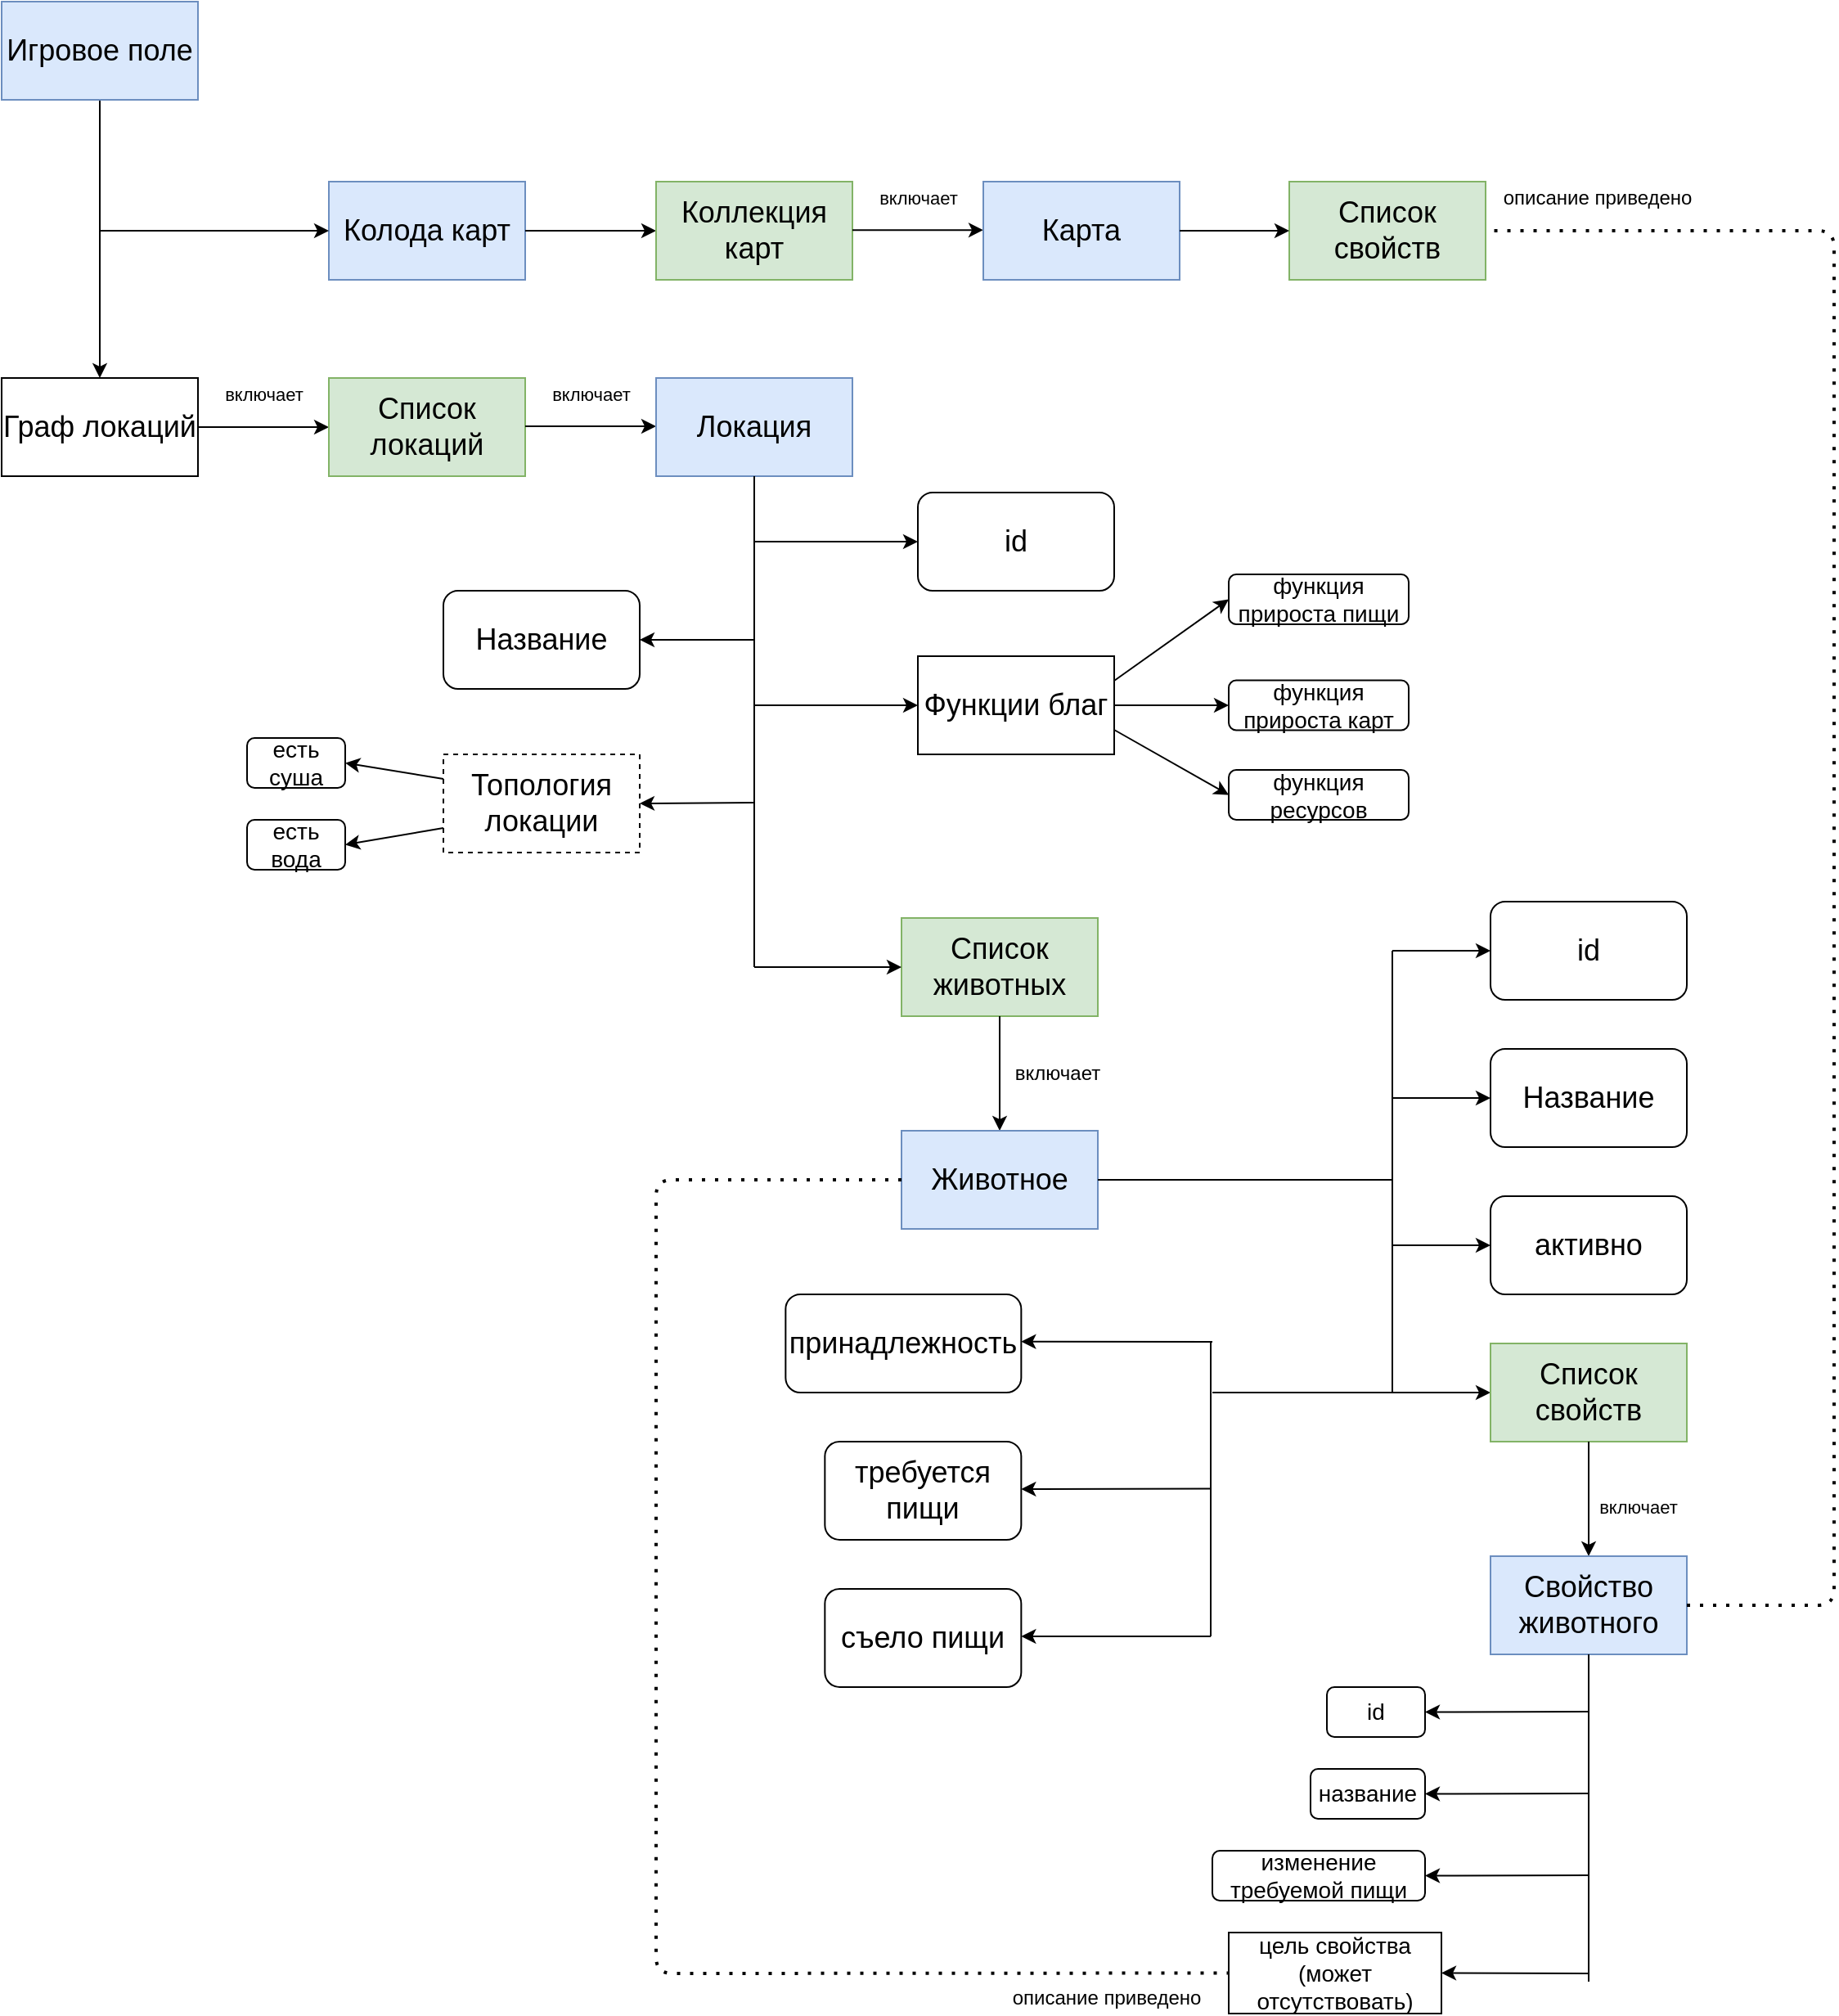 <mxfile version="14.4.3" type="device"><diagram id="6wtYw5HtZqgbz1_ETLnZ" name="Страница 1"><mxGraphModel dx="1038" dy="1776" grid="1" gridSize="10" guides="1" tooltips="1" connect="1" arrows="1" fold="1" page="1" pageScale="1" pageWidth="827" pageHeight="1169" math="0" shadow="0"><root><mxCell id="0"/><mxCell id="1" parent="0"/><mxCell id="0WLhbKc92ET2SPhskV_l-2" style="edgeStyle=orthogonalEdgeStyle;rounded=0;orthogonalLoop=1;jettySize=auto;html=1;exitX=0.5;exitY=1;exitDx=0;exitDy=0;entryX=0.5;entryY=0;entryDx=0;entryDy=0;" parent="1" source="0WLhbKc92ET2SPhskV_l-1" target="0WLhbKc92ET2SPhskV_l-4" edge="1"><mxGeometry relative="1" as="geometry"><mxPoint x="100" y="130" as="targetPoint"/></mxGeometry></mxCell><mxCell id="0WLhbKc92ET2SPhskV_l-1" value="&lt;font style=&quot;font-size: 18px&quot;&gt;Игровое поле&lt;/font&gt;" style="rounded=0;whiteSpace=wrap;html=1;fillColor=#dae8fc;strokeColor=#6c8ebf;" parent="1" vertex="1"><mxGeometry x="40" y="-70" width="120" height="60" as="geometry"/></mxCell><mxCell id="0WLhbKc92ET2SPhskV_l-4" value="&lt;font style=&quot;font-size: 18px&quot;&gt;Граф локаций&lt;/font&gt;" style="rounded=0;whiteSpace=wrap;html=1;" parent="1" vertex="1"><mxGeometry x="40" y="160" width="120" height="60" as="geometry"/></mxCell><mxCell id="0WLhbKc92ET2SPhskV_l-5" value="включает" style="endArrow=classic;html=1;exitX=1;exitY=0.5;exitDx=0;exitDy=0;" parent="1" source="0WLhbKc92ET2SPhskV_l-4" edge="1"><mxGeometry y="20" width="50" height="50" relative="1" as="geometry"><mxPoint x="380" y="220" as="sourcePoint"/><mxPoint x="240" y="190" as="targetPoint"/><mxPoint as="offset"/></mxGeometry></mxCell><mxCell id="0WLhbKc92ET2SPhskV_l-6" value="&lt;font style=&quot;font-size: 18px&quot;&gt;Список локаций&lt;/font&gt;" style="rounded=0;whiteSpace=wrap;html=1;fillColor=#d5e8d4;strokeColor=#82b366;" parent="1" vertex="1"><mxGeometry x="240" y="160" width="120" height="60" as="geometry"/></mxCell><mxCell id="0WLhbKc92ET2SPhskV_l-8" value="включает" style="endArrow=classic;html=1;exitX=1;exitY=0.5;exitDx=0;exitDy=0;" parent="1" edge="1"><mxGeometry y="20" width="50" height="50" relative="1" as="geometry"><mxPoint x="360" y="189.5" as="sourcePoint"/><mxPoint x="440" y="189.5" as="targetPoint"/><mxPoint as="offset"/></mxGeometry></mxCell><mxCell id="0WLhbKc92ET2SPhskV_l-10" value="&lt;font style=&quot;font-size: 18px&quot;&gt;Локация&lt;/font&gt;" style="rounded=0;whiteSpace=wrap;html=1;fillColor=#dae8fc;strokeColor=#6c8ebf;" parent="1" vertex="1"><mxGeometry x="440" y="160" width="120" height="60" as="geometry"/></mxCell><mxCell id="0WLhbKc92ET2SPhskV_l-11" value="" style="endArrow=none;html=1;strokeColor=#000000;entryX=0.5;entryY=1;entryDx=0;entryDy=0;" parent="1" target="0WLhbKc92ET2SPhskV_l-10" edge="1"><mxGeometry width="50" height="50" relative="1" as="geometry"><mxPoint x="500" y="520" as="sourcePoint"/><mxPoint x="430" y="180" as="targetPoint"/></mxGeometry></mxCell><mxCell id="0WLhbKc92ET2SPhskV_l-12" value="" style="endArrow=classic;html=1;" parent="1" edge="1"><mxGeometry width="50" height="50" relative="1" as="geometry"><mxPoint x="500" y="320" as="sourcePoint"/><mxPoint x="430" y="320" as="targetPoint"/></mxGeometry></mxCell><mxCell id="0WLhbKc92ET2SPhskV_l-14" value="&lt;font style=&quot;font-size: 18px&quot;&gt;Название&lt;/font&gt;" style="rounded=1;whiteSpace=wrap;html=1;" parent="1" vertex="1"><mxGeometry x="310" y="290" width="120" height="60" as="geometry"/></mxCell><mxCell id="0WLhbKc92ET2SPhskV_l-15" value="&lt;font style=&quot;font-size: 18px&quot;&gt;Топология локации&lt;/font&gt;" style="rounded=0;whiteSpace=wrap;html=1;glass=0;dashed=1;" parent="1" vertex="1"><mxGeometry x="310" y="390" width="120" height="60" as="geometry"/></mxCell><mxCell id="0WLhbKc92ET2SPhskV_l-16" value="" style="endArrow=classic;html=1;entryX=1;entryY=0.5;entryDx=0;entryDy=0;" parent="1" target="0WLhbKc92ET2SPhskV_l-15" edge="1"><mxGeometry width="50" height="50" relative="1" as="geometry"><mxPoint x="500" y="419.5" as="sourcePoint"/><mxPoint x="430" y="419.5" as="targetPoint"/></mxGeometry></mxCell><mxCell id="0WLhbKc92ET2SPhskV_l-17" value="&lt;font style=&quot;font-size: 14px&quot;&gt;есть суша&lt;/font&gt;" style="rounded=1;whiteSpace=wrap;html=1;" parent="1" vertex="1"><mxGeometry x="190" y="380" width="60" height="30.5" as="geometry"/></mxCell><mxCell id="0WLhbKc92ET2SPhskV_l-18" value="&lt;font style=&quot;font-size: 14px&quot;&gt;есть вода&lt;/font&gt;" style="rounded=1;whiteSpace=wrap;html=1;" parent="1" vertex="1"><mxGeometry x="190" y="430" width="60" height="30.5" as="geometry"/></mxCell><mxCell id="0WLhbKc92ET2SPhskV_l-20" value="" style="endArrow=classic;html=1;entryX=1;entryY=0.5;entryDx=0;entryDy=0;exitX=0;exitY=0.25;exitDx=0;exitDy=0;" parent="1" source="0WLhbKc92ET2SPhskV_l-15" target="0WLhbKc92ET2SPhskV_l-17" edge="1"><mxGeometry width="50" height="50" relative="1" as="geometry"><mxPoint x="510" y="429.5" as="sourcePoint"/><mxPoint x="440" y="430" as="targetPoint"/></mxGeometry></mxCell><mxCell id="0WLhbKc92ET2SPhskV_l-21" value="" style="endArrow=classic;html=1;entryX=1;entryY=0.5;entryDx=0;entryDy=0;exitX=0;exitY=0.75;exitDx=0;exitDy=0;" parent="1" source="0WLhbKc92ET2SPhskV_l-15" target="0WLhbKc92ET2SPhskV_l-18" edge="1"><mxGeometry width="50" height="50" relative="1" as="geometry"><mxPoint x="320" y="415" as="sourcePoint"/><mxPoint x="260" y="405.25" as="targetPoint"/></mxGeometry></mxCell><mxCell id="0WLhbKc92ET2SPhskV_l-24" value="&lt;font style=&quot;font-size: 18px&quot;&gt;Функции благ&lt;/font&gt;" style="rounded=0;whiteSpace=wrap;html=1;glass=0;" parent="1" vertex="1"><mxGeometry x="600" y="330" width="120" height="60" as="geometry"/></mxCell><mxCell id="0WLhbKc92ET2SPhskV_l-25" value="&lt;font style=&quot;font-size: 14px&quot;&gt;функция прироста пищи&lt;/font&gt;" style="rounded=1;whiteSpace=wrap;html=1;" parent="1" vertex="1"><mxGeometry x="790" y="280" width="110" height="30.5" as="geometry"/></mxCell><mxCell id="0WLhbKc92ET2SPhskV_l-27" value="&lt;font style=&quot;font-size: 14px&quot;&gt;функция прироста карт&lt;/font&gt;" style="rounded=1;whiteSpace=wrap;html=1;" parent="1" vertex="1"><mxGeometry x="790" y="344.75" width="110" height="30.5" as="geometry"/></mxCell><mxCell id="0WLhbKc92ET2SPhskV_l-28" value="&lt;font style=&quot;font-size: 14px&quot;&gt;функция ресурсов&lt;/font&gt;" style="rounded=1;whiteSpace=wrap;html=1;" parent="1" vertex="1"><mxGeometry x="790" y="399.5" width="110" height="30.5" as="geometry"/></mxCell><mxCell id="0WLhbKc92ET2SPhskV_l-29" value="" style="endArrow=classic;html=1;exitX=1;exitY=0.25;exitDx=0;exitDy=0;entryX=0;entryY=0.5;entryDx=0;entryDy=0;" parent="1" source="0WLhbKc92ET2SPhskV_l-24" target="0WLhbKc92ET2SPhskV_l-25" edge="1"><mxGeometry width="50" height="50" relative="1" as="geometry"><mxPoint x="410" y="420" as="sourcePoint"/><mxPoint x="460" y="370" as="targetPoint"/></mxGeometry></mxCell><mxCell id="0WLhbKc92ET2SPhskV_l-30" value="" style="endArrow=classic;html=1;exitX=1;exitY=0.5;exitDx=0;exitDy=0;entryX=0;entryY=0.5;entryDx=0;entryDy=0;" parent="1" source="0WLhbKc92ET2SPhskV_l-24" target="0WLhbKc92ET2SPhskV_l-27" edge="1"><mxGeometry width="50" height="50" relative="1" as="geometry"><mxPoint x="720" y="360.25" as="sourcePoint"/><mxPoint x="770" y="310.5" as="targetPoint"/></mxGeometry></mxCell><mxCell id="0WLhbKc92ET2SPhskV_l-31" value="" style="endArrow=classic;html=1;exitX=1;exitY=0.75;exitDx=0;exitDy=0;entryX=0;entryY=0.5;entryDx=0;entryDy=0;" parent="1" source="0WLhbKc92ET2SPhskV_l-24" target="0WLhbKc92ET2SPhskV_l-28" edge="1"><mxGeometry width="50" height="50" relative="1" as="geometry"><mxPoint x="740" y="365" as="sourcePoint"/><mxPoint x="790" y="315.25" as="targetPoint"/></mxGeometry></mxCell><mxCell id="0WLhbKc92ET2SPhskV_l-32" value="" style="endArrow=classic;html=1;entryX=0;entryY=0.5;entryDx=0;entryDy=0;" parent="1" target="0WLhbKc92ET2SPhskV_l-24" edge="1"><mxGeometry width="50" height="50" relative="1" as="geometry"><mxPoint x="500" y="360" as="sourcePoint"/><mxPoint x="460" y="370" as="targetPoint"/></mxGeometry></mxCell><mxCell id="0WLhbKc92ET2SPhskV_l-33" value="&lt;font style=&quot;font-size: 18px&quot;&gt;Список животных&lt;/font&gt;" style="rounded=0;whiteSpace=wrap;html=1;fillColor=#d5e8d4;strokeColor=#82b366;" parent="1" vertex="1"><mxGeometry x="590" y="490" width="120" height="60" as="geometry"/></mxCell><mxCell id="0WLhbKc92ET2SPhskV_l-34" value="" style="endArrow=classic;html=1;entryX=0;entryY=0.5;entryDx=0;entryDy=0;" parent="1" target="0WLhbKc92ET2SPhskV_l-33" edge="1"><mxGeometry width="50" height="50" relative="1" as="geometry"><mxPoint x="500" y="520" as="sourcePoint"/><mxPoint x="450" y="380" as="targetPoint"/></mxGeometry></mxCell><mxCell id="0WLhbKc92ET2SPhskV_l-35" value="" style="endArrow=classic;html=1;exitX=0.5;exitY=1;exitDx=0;exitDy=0;" parent="1" source="0WLhbKc92ET2SPhskV_l-33" edge="1"><mxGeometry width="50" height="50" relative="1" as="geometry"><mxPoint x="410" y="620" as="sourcePoint"/><mxPoint x="650" y="620" as="targetPoint"/></mxGeometry></mxCell><mxCell id="0WLhbKc92ET2SPhskV_l-36" value="включает" style="text;html=1;align=center;verticalAlign=middle;resizable=0;points=[];autosize=1;" parent="1" vertex="1"><mxGeometry x="650" y="575" width="70" height="20" as="geometry"/></mxCell><mxCell id="0WLhbKc92ET2SPhskV_l-37" value="&lt;font style=&quot;font-size: 18px&quot;&gt;Животное&lt;/font&gt;" style="rounded=0;whiteSpace=wrap;html=1;fillColor=#dae8fc;strokeColor=#6c8ebf;" parent="1" vertex="1"><mxGeometry x="590" y="620" width="120" height="60" as="geometry"/></mxCell><mxCell id="0WLhbKc92ET2SPhskV_l-38" value="" style="endArrow=none;html=1;rounded=0;" parent="1" edge="1"><mxGeometry width="50" height="50" relative="1" as="geometry"><mxPoint x="710" y="650" as="sourcePoint"/><mxPoint x="890" y="780" as="targetPoint"/><Array as="points"><mxPoint x="890" y="650"/></Array></mxGeometry></mxCell><mxCell id="0WLhbKc92ET2SPhskV_l-39" value="" style="endArrow=classic;html=1;" parent="1" edge="1"><mxGeometry width="50" height="50" relative="1" as="geometry"><mxPoint x="890" y="510" as="sourcePoint"/><mxPoint x="950" y="510" as="targetPoint"/></mxGeometry></mxCell><mxCell id="0WLhbKc92ET2SPhskV_l-40" value="&lt;font style=&quot;font-size: 18px&quot;&gt;id&lt;/font&gt;" style="rounded=1;whiteSpace=wrap;html=1;" parent="1" vertex="1"><mxGeometry x="950" y="480" width="120" height="60" as="geometry"/></mxCell><mxCell id="0WLhbKc92ET2SPhskV_l-41" value="" style="endArrow=classic;html=1;" parent="1" edge="1"><mxGeometry width="50" height="50" relative="1" as="geometry"><mxPoint x="890" y="600" as="sourcePoint"/><mxPoint x="950" y="600" as="targetPoint"/></mxGeometry></mxCell><mxCell id="0WLhbKc92ET2SPhskV_l-42" value="&lt;font style=&quot;font-size: 18px&quot;&gt;Название&lt;/font&gt;" style="rounded=1;whiteSpace=wrap;html=1;" parent="1" vertex="1"><mxGeometry x="950" y="570" width="120" height="60" as="geometry"/></mxCell><mxCell id="0WLhbKc92ET2SPhskV_l-43" value="" style="endArrow=classic;html=1;" parent="1" edge="1"><mxGeometry width="50" height="50" relative="1" as="geometry"><mxPoint x="890" y="690" as="sourcePoint"/><mxPoint x="950" y="690" as="targetPoint"/></mxGeometry></mxCell><mxCell id="0WLhbKc92ET2SPhskV_l-44" value="&lt;font style=&quot;font-size: 18px&quot;&gt;активно&lt;/font&gt;" style="rounded=1;whiteSpace=wrap;html=1;" parent="1" vertex="1"><mxGeometry x="950" y="660" width="120" height="60" as="geometry"/></mxCell><mxCell id="0WLhbKc92ET2SPhskV_l-45" value="" style="endArrow=classic;html=1;" parent="1" edge="1"><mxGeometry width="50" height="50" relative="1" as="geometry"><mxPoint x="890" y="780" as="sourcePoint"/><mxPoint x="950" y="780" as="targetPoint"/></mxGeometry></mxCell><mxCell id="0WLhbKc92ET2SPhskV_l-46" value="&lt;font style=&quot;font-size: 18px&quot;&gt;Список свойств&lt;/font&gt;" style="rounded=0;whiteSpace=wrap;html=1;fillColor=#d5e8d4;strokeColor=#82b366;" parent="1" vertex="1"><mxGeometry x="950" y="750" width="120" height="60" as="geometry"/></mxCell><mxCell id="0WLhbKc92ET2SPhskV_l-47" value="" style="endArrow=none;html=1;" parent="1" edge="1"><mxGeometry width="50" height="50" relative="1" as="geometry"><mxPoint x="890" y="650" as="sourcePoint"/><mxPoint x="890" y="510" as="targetPoint"/></mxGeometry></mxCell><mxCell id="0WLhbKc92ET2SPhskV_l-48" value="включает" style="endArrow=classic;html=1;exitX=0.5;exitY=1;exitDx=0;exitDy=0;entryX=0.5;entryY=0;entryDx=0;entryDy=0;" parent="1" source="0WLhbKc92ET2SPhskV_l-46" target="0WLhbKc92ET2SPhskV_l-49" edge="1"><mxGeometry x="0.143" y="30" width="50" height="50" relative="1" as="geometry"><mxPoint x="1070" y="779.5" as="sourcePoint"/><mxPoint x="1150" y="779.5" as="targetPoint"/><mxPoint as="offset"/></mxGeometry></mxCell><mxCell id="0WLhbKc92ET2SPhskV_l-49" value="&lt;font style=&quot;font-size: 18px&quot;&gt;Свойство животного&lt;/font&gt;" style="rounded=0;whiteSpace=wrap;html=1;fillColor=#dae8fc;strokeColor=#6c8ebf;" parent="1" vertex="1"><mxGeometry x="950" y="880" width="120" height="60" as="geometry"/></mxCell><mxCell id="0WLhbKc92ET2SPhskV_l-50" value="" style="endArrow=none;html=1;entryX=0.5;entryY=1;entryDx=0;entryDy=0;" parent="1" target="0WLhbKc92ET2SPhskV_l-49" edge="1"><mxGeometry width="50" height="50" relative="1" as="geometry"><mxPoint x="1010" y="1140" as="sourcePoint"/><mxPoint x="660" y="690" as="targetPoint"/></mxGeometry></mxCell><mxCell id="0WLhbKc92ET2SPhskV_l-51" value="&lt;font style=&quot;font-size: 14px&quot;&gt;название&lt;/font&gt;" style="rounded=1;whiteSpace=wrap;html=1;" parent="1" vertex="1"><mxGeometry x="840" y="1010" width="70" height="30.5" as="geometry"/></mxCell><mxCell id="0WLhbKc92ET2SPhskV_l-52" value="&lt;font style=&quot;font-size: 14px&quot;&gt;id&lt;/font&gt;" style="rounded=1;whiteSpace=wrap;html=1;" parent="1" vertex="1"><mxGeometry x="850" y="960" width="60" height="30.5" as="geometry"/></mxCell><mxCell id="0WLhbKc92ET2SPhskV_l-53" value="" style="endArrow=classic;html=1;entryX=1;entryY=0.5;entryDx=0;entryDy=0;" parent="1" target="0WLhbKc92ET2SPhskV_l-51" edge="1"><mxGeometry width="50" height="50" relative="1" as="geometry"><mxPoint x="1010" y="1025" as="sourcePoint"/><mxPoint x="970" y="1060" as="targetPoint"/></mxGeometry></mxCell><mxCell id="0WLhbKc92ET2SPhskV_l-54" value="" style="endArrow=classic;html=1;entryX=1;entryY=0.5;entryDx=0;entryDy=0;" parent="1" target="0WLhbKc92ET2SPhskV_l-52" edge="1"><mxGeometry width="50" height="50" relative="1" as="geometry"><mxPoint x="1010" y="975" as="sourcePoint"/><mxPoint x="790" y="935.25" as="targetPoint"/></mxGeometry></mxCell><mxCell id="0WLhbKc92ET2SPhskV_l-55" value="&lt;font style=&quot;font-size: 14px&quot;&gt;изменение требуемой пищи&lt;/font&gt;" style="rounded=1;whiteSpace=wrap;html=1;" parent="1" vertex="1"><mxGeometry x="780" y="1060" width="130" height="30.5" as="geometry"/></mxCell><mxCell id="0WLhbKc92ET2SPhskV_l-56" value="" style="endArrow=classic;html=1;entryX=1;entryY=0.5;entryDx=0;entryDy=0;" parent="1" target="0WLhbKc92ET2SPhskV_l-55" edge="1"><mxGeometry width="50" height="50" relative="1" as="geometry"><mxPoint x="1010" y="1075" as="sourcePoint"/><mxPoint x="970" y="1110" as="targetPoint"/></mxGeometry></mxCell><mxCell id="0WLhbKc92ET2SPhskV_l-63" value="&lt;font style=&quot;font-size: 14px&quot;&gt;цель свойства (может отсутствовать)&lt;/font&gt;" style="rounded=0;whiteSpace=wrap;html=1;" parent="1" vertex="1"><mxGeometry x="790" y="1110" width="130" height="49.5" as="geometry"/></mxCell><mxCell id="0WLhbKc92ET2SPhskV_l-64" value="" style="endArrow=classic;html=1;entryX=1;entryY=0.5;entryDx=0;entryDy=0;" parent="1" target="0WLhbKc92ET2SPhskV_l-63" edge="1"><mxGeometry width="50" height="50" relative="1" as="geometry"><mxPoint x="1010" y="1135" as="sourcePoint"/><mxPoint x="970" y="1165" as="targetPoint"/></mxGeometry></mxCell><mxCell id="0WLhbKc92ET2SPhskV_l-74" value="" style="endArrow=none;html=1;strokeColor=#000000;" parent="1" edge="1"><mxGeometry width="50" height="50" relative="1" as="geometry"><mxPoint x="779" y="929" as="sourcePoint"/><mxPoint x="779" y="749" as="targetPoint"/></mxGeometry></mxCell><mxCell id="0WLhbKc92ET2SPhskV_l-75" value="&lt;font style=&quot;font-size: 18px&quot;&gt;принадлежность&lt;/font&gt;" style="rounded=1;whiteSpace=wrap;html=1;" parent="1" vertex="1"><mxGeometry x="519.17" y="720" width="144" height="60" as="geometry"/></mxCell><mxCell id="0WLhbKc92ET2SPhskV_l-76" value="&lt;font style=&quot;font-size: 18px&quot;&gt;требуется пищи&lt;/font&gt;" style="rounded=1;whiteSpace=wrap;html=1;" parent="1" vertex="1"><mxGeometry x="543.17" y="810" width="120" height="60" as="geometry"/></mxCell><mxCell id="0WLhbKc92ET2SPhskV_l-77" value="&lt;font style=&quot;font-size: 18px&quot;&gt;съело пищи&lt;/font&gt;" style="rounded=1;whiteSpace=wrap;html=1;" parent="1" vertex="1"><mxGeometry x="543.17" y="900" width="120" height="60" as="geometry"/></mxCell><mxCell id="0WLhbKc92ET2SPhskV_l-78" value="" style="endArrow=classic;html=1;entryX=1;entryY=0.5;entryDx=0;entryDy=0;" parent="1" edge="1"><mxGeometry width="50" height="50" relative="1" as="geometry"><mxPoint x="779" y="929" as="sourcePoint"/><mxPoint x="663.17" y="929" as="targetPoint"/></mxGeometry></mxCell><mxCell id="0WLhbKc92ET2SPhskV_l-79" value="" style="endArrow=classic;html=1;entryX=1;entryY=0.5;entryDx=0;entryDy=0;" parent="1" edge="1"><mxGeometry width="50" height="50" relative="1" as="geometry"><mxPoint x="779.17" y="838.75" as="sourcePoint"/><mxPoint x="663.17" y="839" as="targetPoint"/></mxGeometry></mxCell><mxCell id="0WLhbKc92ET2SPhskV_l-80" value="" style="endArrow=classic;html=1;entryX=1;entryY=0.5;entryDx=0;entryDy=0;" parent="1" edge="1"><mxGeometry width="50" height="50" relative="1" as="geometry"><mxPoint x="780" y="749" as="sourcePoint"/><mxPoint x="663.17" y="748.83" as="targetPoint"/></mxGeometry></mxCell><mxCell id="0WLhbKc92ET2SPhskV_l-81" value="&lt;font style=&quot;font-size: 18px&quot;&gt;Колода карт&lt;/font&gt;" style="rounded=0;whiteSpace=wrap;html=1;fillColor=#dae8fc;strokeColor=#6c8ebf;" parent="1" vertex="1"><mxGeometry x="240" y="40" width="120" height="60" as="geometry"/></mxCell><mxCell id="0WLhbKc92ET2SPhskV_l-82" value="" style="endArrow=classic;html=1;entryX=0;entryY=0.5;entryDx=0;entryDy=0;" parent="1" target="0WLhbKc92ET2SPhskV_l-81" edge="1"><mxGeometry width="50" height="50" relative="1" as="geometry"><mxPoint x="100" y="70" as="sourcePoint"/><mxPoint x="330" y="120" as="targetPoint"/></mxGeometry></mxCell><mxCell id="0WLhbKc92ET2SPhskV_l-83" value="" style="endArrow=classic;html=1;exitX=1;exitY=0.5;exitDx=0;exitDy=0;entryX=0;entryY=0.5;entryDx=0;entryDy=0;" parent="1" source="0WLhbKc92ET2SPhskV_l-81" target="0WLhbKc92ET2SPhskV_l-84" edge="1"><mxGeometry width="50" height="50" relative="1" as="geometry"><mxPoint x="280" y="170" as="sourcePoint"/><mxPoint x="400" y="70" as="targetPoint"/></mxGeometry></mxCell><mxCell id="0WLhbKc92ET2SPhskV_l-84" value="&lt;font style=&quot;font-size: 18px&quot;&gt;Коллекция карт&lt;/font&gt;" style="rounded=0;whiteSpace=wrap;html=1;fillColor=#d5e8d4;strokeColor=#82b366;" parent="1" vertex="1"><mxGeometry x="440" y="40" width="120" height="60" as="geometry"/></mxCell><mxCell id="0WLhbKc92ET2SPhskV_l-86" value="включает" style="endArrow=classic;html=1;exitX=1;exitY=0.5;exitDx=0;exitDy=0;" parent="1" edge="1"><mxGeometry y="20" width="50" height="50" relative="1" as="geometry"><mxPoint x="560" y="69.58" as="sourcePoint"/><mxPoint x="640" y="69.58" as="targetPoint"/><mxPoint as="offset"/></mxGeometry></mxCell><mxCell id="0WLhbKc92ET2SPhskV_l-87" value="&lt;font style=&quot;font-size: 18px&quot;&gt;Карта&lt;/font&gt;" style="rounded=0;whiteSpace=wrap;html=1;fillColor=#dae8fc;strokeColor=#6c8ebf;" parent="1" vertex="1"><mxGeometry x="640" y="40" width="120" height="60" as="geometry"/></mxCell><mxCell id="0WLhbKc92ET2SPhskV_l-88" value="&lt;font style=&quot;font-size: 18px&quot;&gt;Список свойств&lt;/font&gt;" style="rounded=0;whiteSpace=wrap;html=1;fillColor=#d5e8d4;strokeColor=#82b366;" parent="1" vertex="1"><mxGeometry x="827" y="40" width="120" height="60" as="geometry"/></mxCell><mxCell id="0WLhbKc92ET2SPhskV_l-90" value="" style="endArrow=classic;html=1;exitX=1;exitY=0.5;exitDx=0;exitDy=0;entryX=0;entryY=0.5;entryDx=0;entryDy=0;" parent="1" source="0WLhbKc92ET2SPhskV_l-87" target="0WLhbKc92ET2SPhskV_l-88" edge="1"><mxGeometry width="50" height="50" relative="1" as="geometry"><mxPoint x="820" y="260" as="sourcePoint"/><mxPoint x="870" y="210" as="targetPoint"/></mxGeometry></mxCell><mxCell id="0WLhbKc92ET2SPhskV_l-91" value="" style="endArrow=none;dashed=1;html=1;dashPattern=1 3;strokeWidth=2;entryX=1;entryY=0.5;entryDx=0;entryDy=0;exitX=1;exitY=0.5;exitDx=0;exitDy=0;" parent="1" source="0WLhbKc92ET2SPhskV_l-49" target="0WLhbKc92ET2SPhskV_l-88" edge="1"><mxGeometry width="50" height="50" relative="1" as="geometry"><mxPoint x="1220" y="550" as="sourcePoint"/><mxPoint x="700" y="220" as="targetPoint"/><Array as="points"><mxPoint x="1160" y="910"/><mxPoint x="1160" y="70"/></Array></mxGeometry></mxCell><mxCell id="0WLhbKc92ET2SPhskV_l-92" value="описание приведено" style="text;html=1;align=center;verticalAlign=middle;resizable=0;points=[];autosize=1;" parent="1" vertex="1"><mxGeometry x="950" y="40" width="130" height="20" as="geometry"/></mxCell><mxCell id="WmjlpL5A5LQrvjQ71m-Z-1" value="&lt;font style=&quot;font-size: 18px&quot;&gt;id&lt;/font&gt;" style="rounded=1;whiteSpace=wrap;html=1;glass=0;" parent="1" vertex="1"><mxGeometry x="600" y="230" width="120" height="60" as="geometry"/></mxCell><mxCell id="WmjlpL5A5LQrvjQ71m-Z-2" value="" style="endArrow=classic;html=1;entryX=0;entryY=0.5;entryDx=0;entryDy=0;" parent="1" target="WmjlpL5A5LQrvjQ71m-Z-1" edge="1"><mxGeometry width="50" height="50" relative="1" as="geometry"><mxPoint x="500" y="260" as="sourcePoint"/><mxPoint x="460" y="270" as="targetPoint"/></mxGeometry></mxCell><mxCell id="ZmSrE-u7psNTe0iqLt8T-1" value="" style="endArrow=none;html=1;" edge="1" parent="1"><mxGeometry width="50" height="50" relative="1" as="geometry"><mxPoint x="780" y="780" as="sourcePoint"/><mxPoint x="890" y="780" as="targetPoint"/></mxGeometry></mxCell><mxCell id="ZmSrE-u7psNTe0iqLt8T-2" value="" style="endArrow=none;dashed=1;html=1;dashPattern=1 3;strokeWidth=2;entryX=0;entryY=0.5;entryDx=0;entryDy=0;exitX=0;exitY=0.5;exitDx=0;exitDy=0;" edge="1" parent="1" source="0WLhbKc92ET2SPhskV_l-37" target="0WLhbKc92ET2SPhskV_l-63"><mxGeometry width="50" height="50" relative="1" as="geometry"><mxPoint x="700" y="890" as="sourcePoint"/><mxPoint x="750" y="840" as="targetPoint"/><Array as="points"><mxPoint x="440" y="650"/><mxPoint x="440" y="1135"/></Array></mxGeometry></mxCell><mxCell id="ZmSrE-u7psNTe0iqLt8T-3" value="описание приведено" style="text;html=1;align=center;verticalAlign=middle;resizable=0;points=[];autosize=1;" vertex="1" parent="1"><mxGeometry x="650" y="1139.5" width="130" height="20" as="geometry"/></mxCell></root></mxGraphModel></diagram></mxfile>